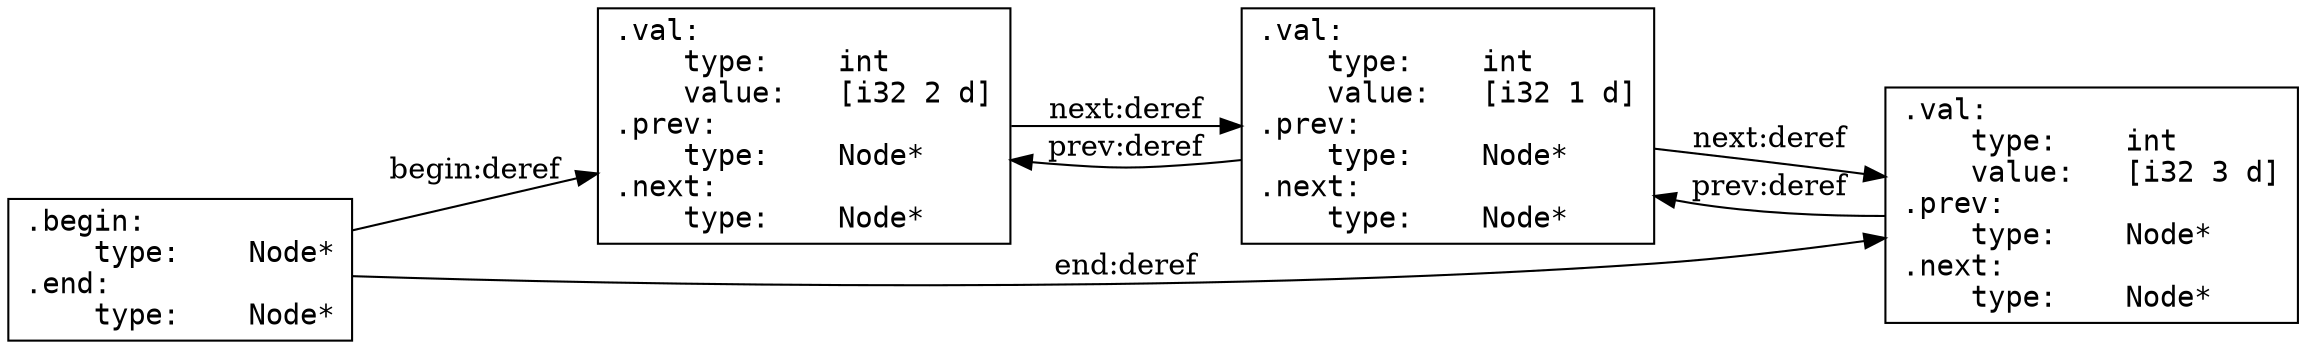 digraph { node [ fontname = Courier ]

rankdir=LR

n1 [ shape=rectangle label=".begin:\l    type:    Node*\l.end:\l    type:    Node*\l" ]
n2 [ shape=rectangle label=".val:\l    type:    int\l    value:   [i32 2 d]\l.prev:\l    type:    Node*\l.next:\l    type:    Node*\l" ]
n3 [ shape=rectangle label=".val:\l    type:    int\l    value:   [i32 1 d]\l.prev:\l    type:    Node*\l.next:\l    type:    Node*\l" ]
n3 -> n2 [ label="prev:deref" ]
n4 [ shape=rectangle label=".val:\l    type:    int\l    value:   [i32 3 d]\l.prev:\l    type:    Node*\l.next:\l    type:    Node*\l" ]
n4 -> n3 [ label="prev:deref" ]
n3 -> n4 [ label="next:deref" ]
n2 -> n3 [ label="next:deref" ]
n1 -> n2 [ label="begin:deref" ]
n1 -> n4 [ label="end:deref" ]
}
